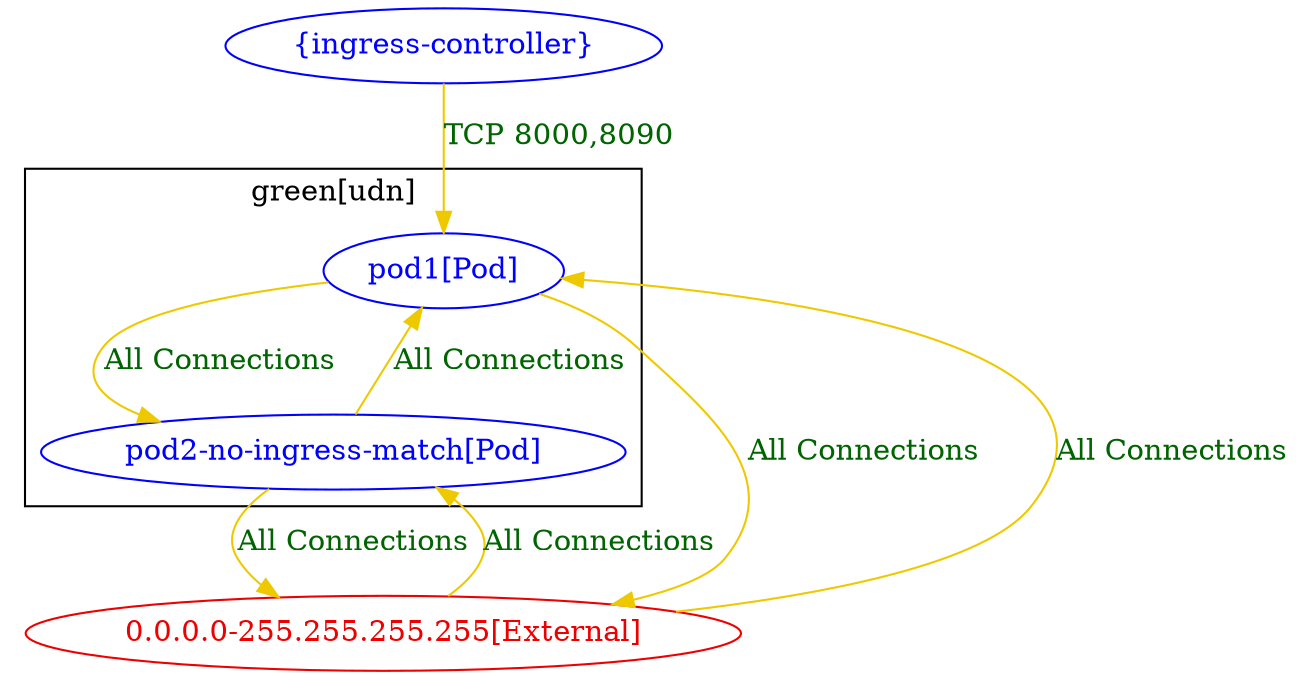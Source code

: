 digraph {
	subgraph "cluster_green[udn]" {
		color="black"
		fontcolor="black"
		"green[udn]/pod1[Pod]" [label="pod1[Pod]" color="blue" fontcolor="blue"]
		"green[udn]/pod2-no-ingress-match[Pod]" [label="pod2-no-ingress-match[Pod]" color="blue" fontcolor="blue"]
		label="green[udn]"
	}
	"0.0.0.0-255.255.255.255[External]" [label="0.0.0.0-255.255.255.255[External]" color="red2" fontcolor="red2"]
	"{ingress-controller}" [label="{ingress-controller}" color="blue" fontcolor="blue"]
	"0.0.0.0-255.255.255.255[External]" -> "green[udn]/pod1[Pod]" [label="All Connections" color="gold2" fontcolor="darkgreen" weight=0.5]
	"0.0.0.0-255.255.255.255[External]" -> "green[udn]/pod2-no-ingress-match[Pod]" [label="All Connections" color="gold2" fontcolor="darkgreen" weight=0.5]
	"green[udn]/pod1[Pod]" -> "0.0.0.0-255.255.255.255[External]" [label="All Connections" color="gold2" fontcolor="darkgreen" weight=1]
	"green[udn]/pod1[Pod]" -> "green[udn]/pod2-no-ingress-match[Pod]" [label="All Connections" color="gold2" fontcolor="darkgreen" weight=0.5]
	"green[udn]/pod2-no-ingress-match[Pod]" -> "0.0.0.0-255.255.255.255[External]" [label="All Connections" color="gold2" fontcolor="darkgreen" weight=1]
	"green[udn]/pod2-no-ingress-match[Pod]" -> "green[udn]/pod1[Pod]" [label="All Connections" color="gold2" fontcolor="darkgreen" weight=1]
	"{ingress-controller}" -> "green[udn]/pod1[Pod]" [label="TCP 8000,8090" color="gold2" fontcolor="darkgreen" weight=1]
}